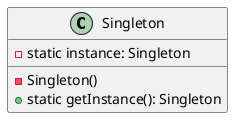 @startuml
class Singleton {
  -static instance: Singleton
  -Singleton()
  +static getInstance(): Singleton
}
@enduml

@startuml
actor Client
Client -> Singleton: getInstance()
activate Singleton
Singleton -> Singleton: check if instance is null
Singleton -> Singleton: create new instance if null
Singleton -> Client: return instance
deactivate Singleton
@enduml